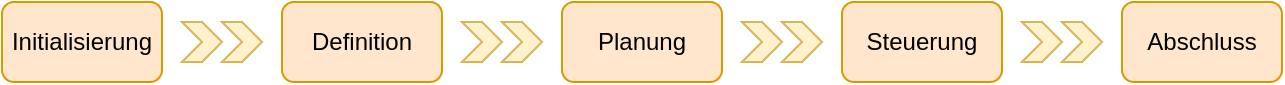 <mxfile compressed="false" version="14.1.8" type="device">
  <diagram id="5GPHQgiPB5pjwHrnKCvt" name="Seite-1">
    <mxGraphModel dx="782" dy="497" grid="1" gridSize="10" guides="1" tooltips="1" connect="1" arrows="1" fold="1" page="1" pageScale="1" pageWidth="827" pageHeight="1169" math="0" shadow="0">
      <root>
        <mxCell id="0" />
        <mxCell id="1" parent="0" />
        <mxCell id="xx6-P4-mXV1LJq35a3aQ-1" value="Initialisierung" style="rounded=1;whiteSpace=wrap;html=1;fillColor=#ffe6cc;strokeColor=#d79b00;" parent="1" vertex="1">
          <mxGeometry x="80" y="40" width="80" height="40" as="geometry" />
        </mxCell>
        <mxCell id="xx6-P4-mXV1LJq35a3aQ-2" value="Definition" style="rounded=1;whiteSpace=wrap;html=1;fillColor=#ffe6cc;strokeColor=#d79b00;" parent="1" vertex="1">
          <mxGeometry x="220" y="40" width="80" height="40" as="geometry" />
        </mxCell>
        <mxCell id="xx6-P4-mXV1LJq35a3aQ-3" value="Planung" style="rounded=1;whiteSpace=wrap;html=1;fillColor=#ffe6cc;strokeColor=#d79b00;" parent="1" vertex="1">
          <mxGeometry x="360" y="40" width="80" height="40" as="geometry" />
        </mxCell>
        <mxCell id="xx6-P4-mXV1LJq35a3aQ-4" value="Abschluss" style="rounded=1;whiteSpace=wrap;html=1;fillColor=#ffe6cc;strokeColor=#d79b00;" parent="1" vertex="1">
          <mxGeometry x="640" y="40" width="80" height="40" as="geometry" />
        </mxCell>
        <mxCell id="xx6-P4-mXV1LJq35a3aQ-5" value="Steuerung" style="rounded=1;whiteSpace=wrap;html=1;fillColor=#ffe6cc;strokeColor=#d79b00;" parent="1" vertex="1">
          <mxGeometry x="500" y="40" width="80" height="40" as="geometry" />
        </mxCell>
        <mxCell id="xx6-P4-mXV1LJq35a3aQ-7" value="" style="html=1;shadow=0;dashed=0;align=center;verticalAlign=middle;shape=mxgraph.arrows2.arrow;dy=0;dx=10;notch=10;fillColor=#fff2cc;strokeColor=#d6b656;" parent="1" vertex="1">
          <mxGeometry x="170" y="50" width="20" height="20" as="geometry" />
        </mxCell>
        <mxCell id="xx6-P4-mXV1LJq35a3aQ-9" value="" style="html=1;shadow=0;dashed=0;align=center;verticalAlign=middle;shape=mxgraph.arrows2.arrow;dy=0;dx=10;notch=10;fillColor=#fff2cc;strokeColor=#d6b656;" parent="1" vertex="1">
          <mxGeometry x="190" y="50" width="20" height="20" as="geometry" />
        </mxCell>
        <mxCell id="xx6-P4-mXV1LJq35a3aQ-11" value="" style="html=1;shadow=0;dashed=0;align=center;verticalAlign=middle;shape=mxgraph.arrows2.arrow;dy=0;dx=10;notch=10;fillColor=#fff2cc;strokeColor=#d6b656;" parent="1" vertex="1">
          <mxGeometry x="310" y="50" width="20" height="20" as="geometry" />
        </mxCell>
        <mxCell id="xx6-P4-mXV1LJq35a3aQ-12" value="" style="html=1;shadow=0;dashed=0;align=center;verticalAlign=middle;shape=mxgraph.arrows2.arrow;dy=0;dx=10;notch=10;fillColor=#fff2cc;strokeColor=#d6b656;" parent="1" vertex="1">
          <mxGeometry x="330" y="50" width="20" height="20" as="geometry" />
        </mxCell>
        <mxCell id="xx6-P4-mXV1LJq35a3aQ-13" value="" style="html=1;shadow=0;dashed=0;align=center;verticalAlign=middle;shape=mxgraph.arrows2.arrow;dy=0;dx=10;notch=10;fillColor=#fff2cc;strokeColor=#d6b656;" parent="1" vertex="1">
          <mxGeometry x="450" y="50" width="20" height="20" as="geometry" />
        </mxCell>
        <mxCell id="xx6-P4-mXV1LJq35a3aQ-14" value="" style="html=1;shadow=0;dashed=0;align=center;verticalAlign=middle;shape=mxgraph.arrows2.arrow;dy=0;dx=10;notch=10;fillColor=#fff2cc;strokeColor=#d6b656;" parent="1" vertex="1">
          <mxGeometry x="470" y="50" width="20" height="20" as="geometry" />
        </mxCell>
        <mxCell id="xx6-P4-mXV1LJq35a3aQ-15" value="" style="html=1;shadow=0;dashed=0;align=center;verticalAlign=middle;shape=mxgraph.arrows2.arrow;dy=0;dx=10;notch=10;fillColor=#fff2cc;strokeColor=#d6b656;" parent="1" vertex="1">
          <mxGeometry x="590" y="50" width="20" height="20" as="geometry" />
        </mxCell>
        <mxCell id="xx6-P4-mXV1LJq35a3aQ-16" value="" style="html=1;shadow=0;dashed=0;align=center;verticalAlign=middle;shape=mxgraph.arrows2.arrow;dy=0;dx=10;notch=10;fillColor=#fff2cc;strokeColor=#d6b656;" parent="1" vertex="1">
          <mxGeometry x="610" y="50" width="20" height="20" as="geometry" />
        </mxCell>
      </root>
    </mxGraphModel>
  </diagram>
</mxfile>
